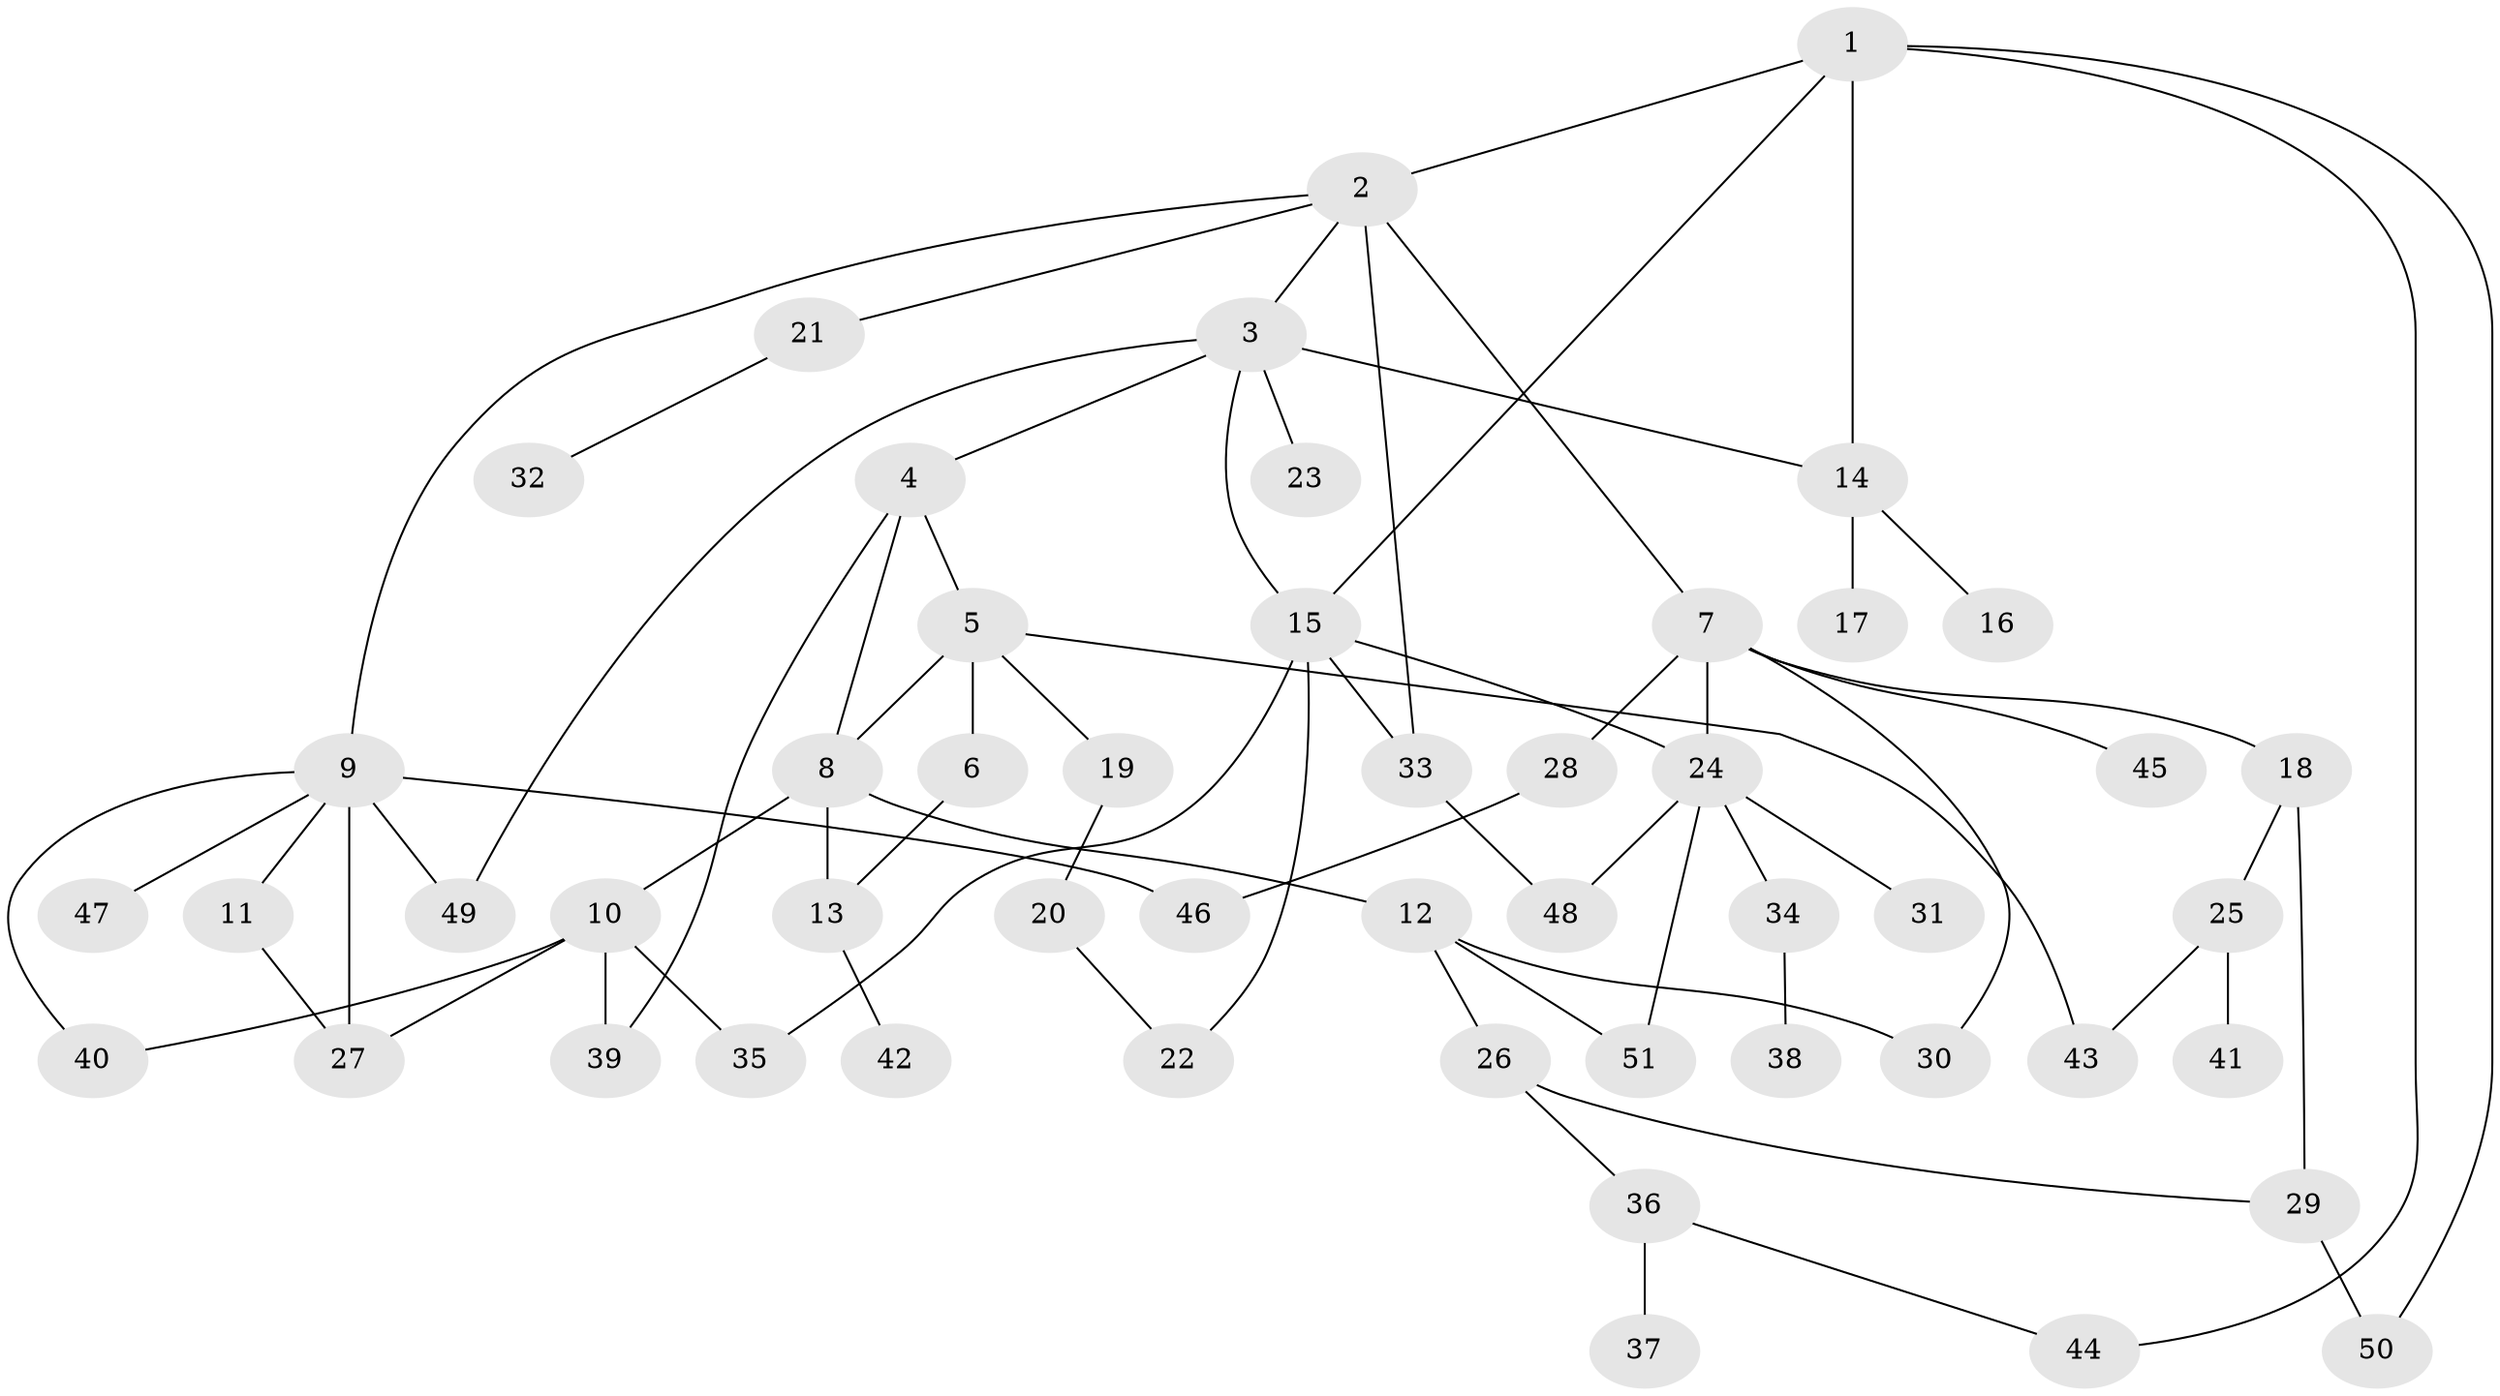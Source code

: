 // Generated by graph-tools (version 1.1) at 2025/01/03/09/25 03:01:11]
// undirected, 51 vertices, 71 edges
graph export_dot {
graph [start="1"]
  node [color=gray90,style=filled];
  1;
  2;
  3;
  4;
  5;
  6;
  7;
  8;
  9;
  10;
  11;
  12;
  13;
  14;
  15;
  16;
  17;
  18;
  19;
  20;
  21;
  22;
  23;
  24;
  25;
  26;
  27;
  28;
  29;
  30;
  31;
  32;
  33;
  34;
  35;
  36;
  37;
  38;
  39;
  40;
  41;
  42;
  43;
  44;
  45;
  46;
  47;
  48;
  49;
  50;
  51;
  1 -- 2;
  1 -- 50;
  1 -- 14;
  1 -- 15;
  1 -- 44;
  2 -- 3;
  2 -- 7;
  2 -- 9;
  2 -- 21;
  2 -- 33;
  3 -- 4;
  3 -- 14;
  3 -- 15;
  3 -- 23;
  3 -- 49;
  4 -- 5;
  4 -- 8;
  4 -- 39;
  5 -- 6;
  5 -- 19;
  5 -- 43;
  5 -- 8;
  6 -- 13;
  7 -- 18;
  7 -- 24;
  7 -- 28;
  7 -- 45;
  7 -- 30;
  8 -- 10;
  8 -- 12;
  8 -- 13;
  9 -- 11;
  9 -- 40;
  9 -- 47;
  9 -- 49;
  9 -- 27;
  9 -- 46;
  10 -- 35;
  10 -- 39;
  10 -- 40;
  10 -- 27;
  11 -- 27;
  12 -- 26;
  12 -- 30;
  12 -- 51;
  13 -- 42;
  14 -- 16;
  14 -- 17;
  15 -- 24;
  15 -- 22;
  15 -- 33;
  15 -- 35;
  18 -- 25;
  18 -- 29;
  19 -- 20;
  20 -- 22;
  21 -- 32;
  24 -- 31;
  24 -- 34;
  24 -- 51;
  24 -- 48;
  25 -- 41;
  25 -- 43;
  26 -- 36;
  26 -- 29;
  28 -- 46;
  29 -- 50;
  33 -- 48;
  34 -- 38;
  36 -- 37;
  36 -- 44;
}
